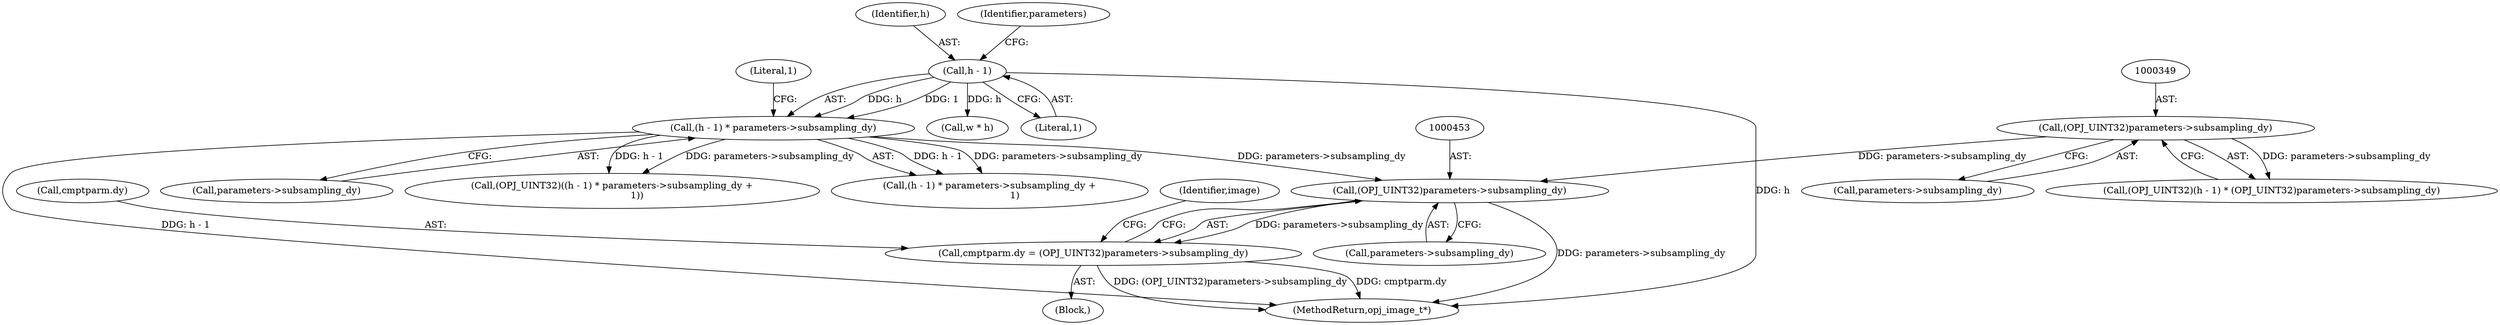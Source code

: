 digraph "0_openjpeg_e5285319229a5d77bf316bb0d3a6cbd3cb8666d9@pointer" {
"1000452" [label="(Call,(OPJ_UINT32)parameters->subsampling_dy)"];
"1000329" [label="(Call,(h - 1) * parameters->subsampling_dy)"];
"1000330" [label="(Call,h - 1)"];
"1000348" [label="(Call,(OPJ_UINT32)parameters->subsampling_dy)"];
"1000448" [label="(Call,cmptparm.dy = (OPJ_UINT32)parameters->subsampling_dy)"];
"1000665" [label="(MethodReturn,opj_image_t*)"];
"1000516" [label="(Call,w * h)"];
"1000452" [label="(Call,(OPJ_UINT32)parameters->subsampling_dy)"];
"1000454" [label="(Call,parameters->subsampling_dy)"];
"1000332" [label="(Literal,1)"];
"1000333" [label="(Call,parameters->subsampling_dy)"];
"1000329" [label="(Call,(h - 1) * parameters->subsampling_dy)"];
"1000448" [label="(Call,cmptparm.dy = (OPJ_UINT32)parameters->subsampling_dy)"];
"1000330" [label="(Call,h - 1)"];
"1000342" [label="(Call,(OPJ_UINT32)(h - 1) * (OPJ_UINT32)parameters->subsampling_dy)"];
"1000326" [label="(Call,(OPJ_UINT32)((h - 1) * parameters->subsampling_dy +\n                 1))"];
"1000336" [label="(Literal,1)"];
"1000348" [label="(Call,(OPJ_UINT32)parameters->subsampling_dy)"];
"1000350" [label="(Call,parameters->subsampling_dy)"];
"1000108" [label="(Block,)"];
"1000449" [label="(Call,cmptparm.dy)"];
"1000328" [label="(Call,(h - 1) * parameters->subsampling_dy +\n                 1)"];
"1000331" [label="(Identifier,h)"];
"1000334" [label="(Identifier,parameters)"];
"1000458" [label="(Identifier,image)"];
"1000452" -> "1000448"  [label="AST: "];
"1000452" -> "1000454"  [label="CFG: "];
"1000453" -> "1000452"  [label="AST: "];
"1000454" -> "1000452"  [label="AST: "];
"1000448" -> "1000452"  [label="CFG: "];
"1000452" -> "1000665"  [label="DDG: parameters->subsampling_dy"];
"1000452" -> "1000448"  [label="DDG: parameters->subsampling_dy"];
"1000329" -> "1000452"  [label="DDG: parameters->subsampling_dy"];
"1000348" -> "1000452"  [label="DDG: parameters->subsampling_dy"];
"1000329" -> "1000328"  [label="AST: "];
"1000329" -> "1000333"  [label="CFG: "];
"1000330" -> "1000329"  [label="AST: "];
"1000333" -> "1000329"  [label="AST: "];
"1000336" -> "1000329"  [label="CFG: "];
"1000329" -> "1000665"  [label="DDG: h - 1"];
"1000329" -> "1000326"  [label="DDG: h - 1"];
"1000329" -> "1000326"  [label="DDG: parameters->subsampling_dy"];
"1000329" -> "1000328"  [label="DDG: h - 1"];
"1000329" -> "1000328"  [label="DDG: parameters->subsampling_dy"];
"1000330" -> "1000329"  [label="DDG: h"];
"1000330" -> "1000329"  [label="DDG: 1"];
"1000330" -> "1000332"  [label="CFG: "];
"1000331" -> "1000330"  [label="AST: "];
"1000332" -> "1000330"  [label="AST: "];
"1000334" -> "1000330"  [label="CFG: "];
"1000330" -> "1000665"  [label="DDG: h"];
"1000330" -> "1000516"  [label="DDG: h"];
"1000348" -> "1000342"  [label="AST: "];
"1000348" -> "1000350"  [label="CFG: "];
"1000349" -> "1000348"  [label="AST: "];
"1000350" -> "1000348"  [label="AST: "];
"1000342" -> "1000348"  [label="CFG: "];
"1000348" -> "1000342"  [label="DDG: parameters->subsampling_dy"];
"1000448" -> "1000108"  [label="AST: "];
"1000449" -> "1000448"  [label="AST: "];
"1000458" -> "1000448"  [label="CFG: "];
"1000448" -> "1000665"  [label="DDG: (OPJ_UINT32)parameters->subsampling_dy"];
"1000448" -> "1000665"  [label="DDG: cmptparm.dy"];
}
